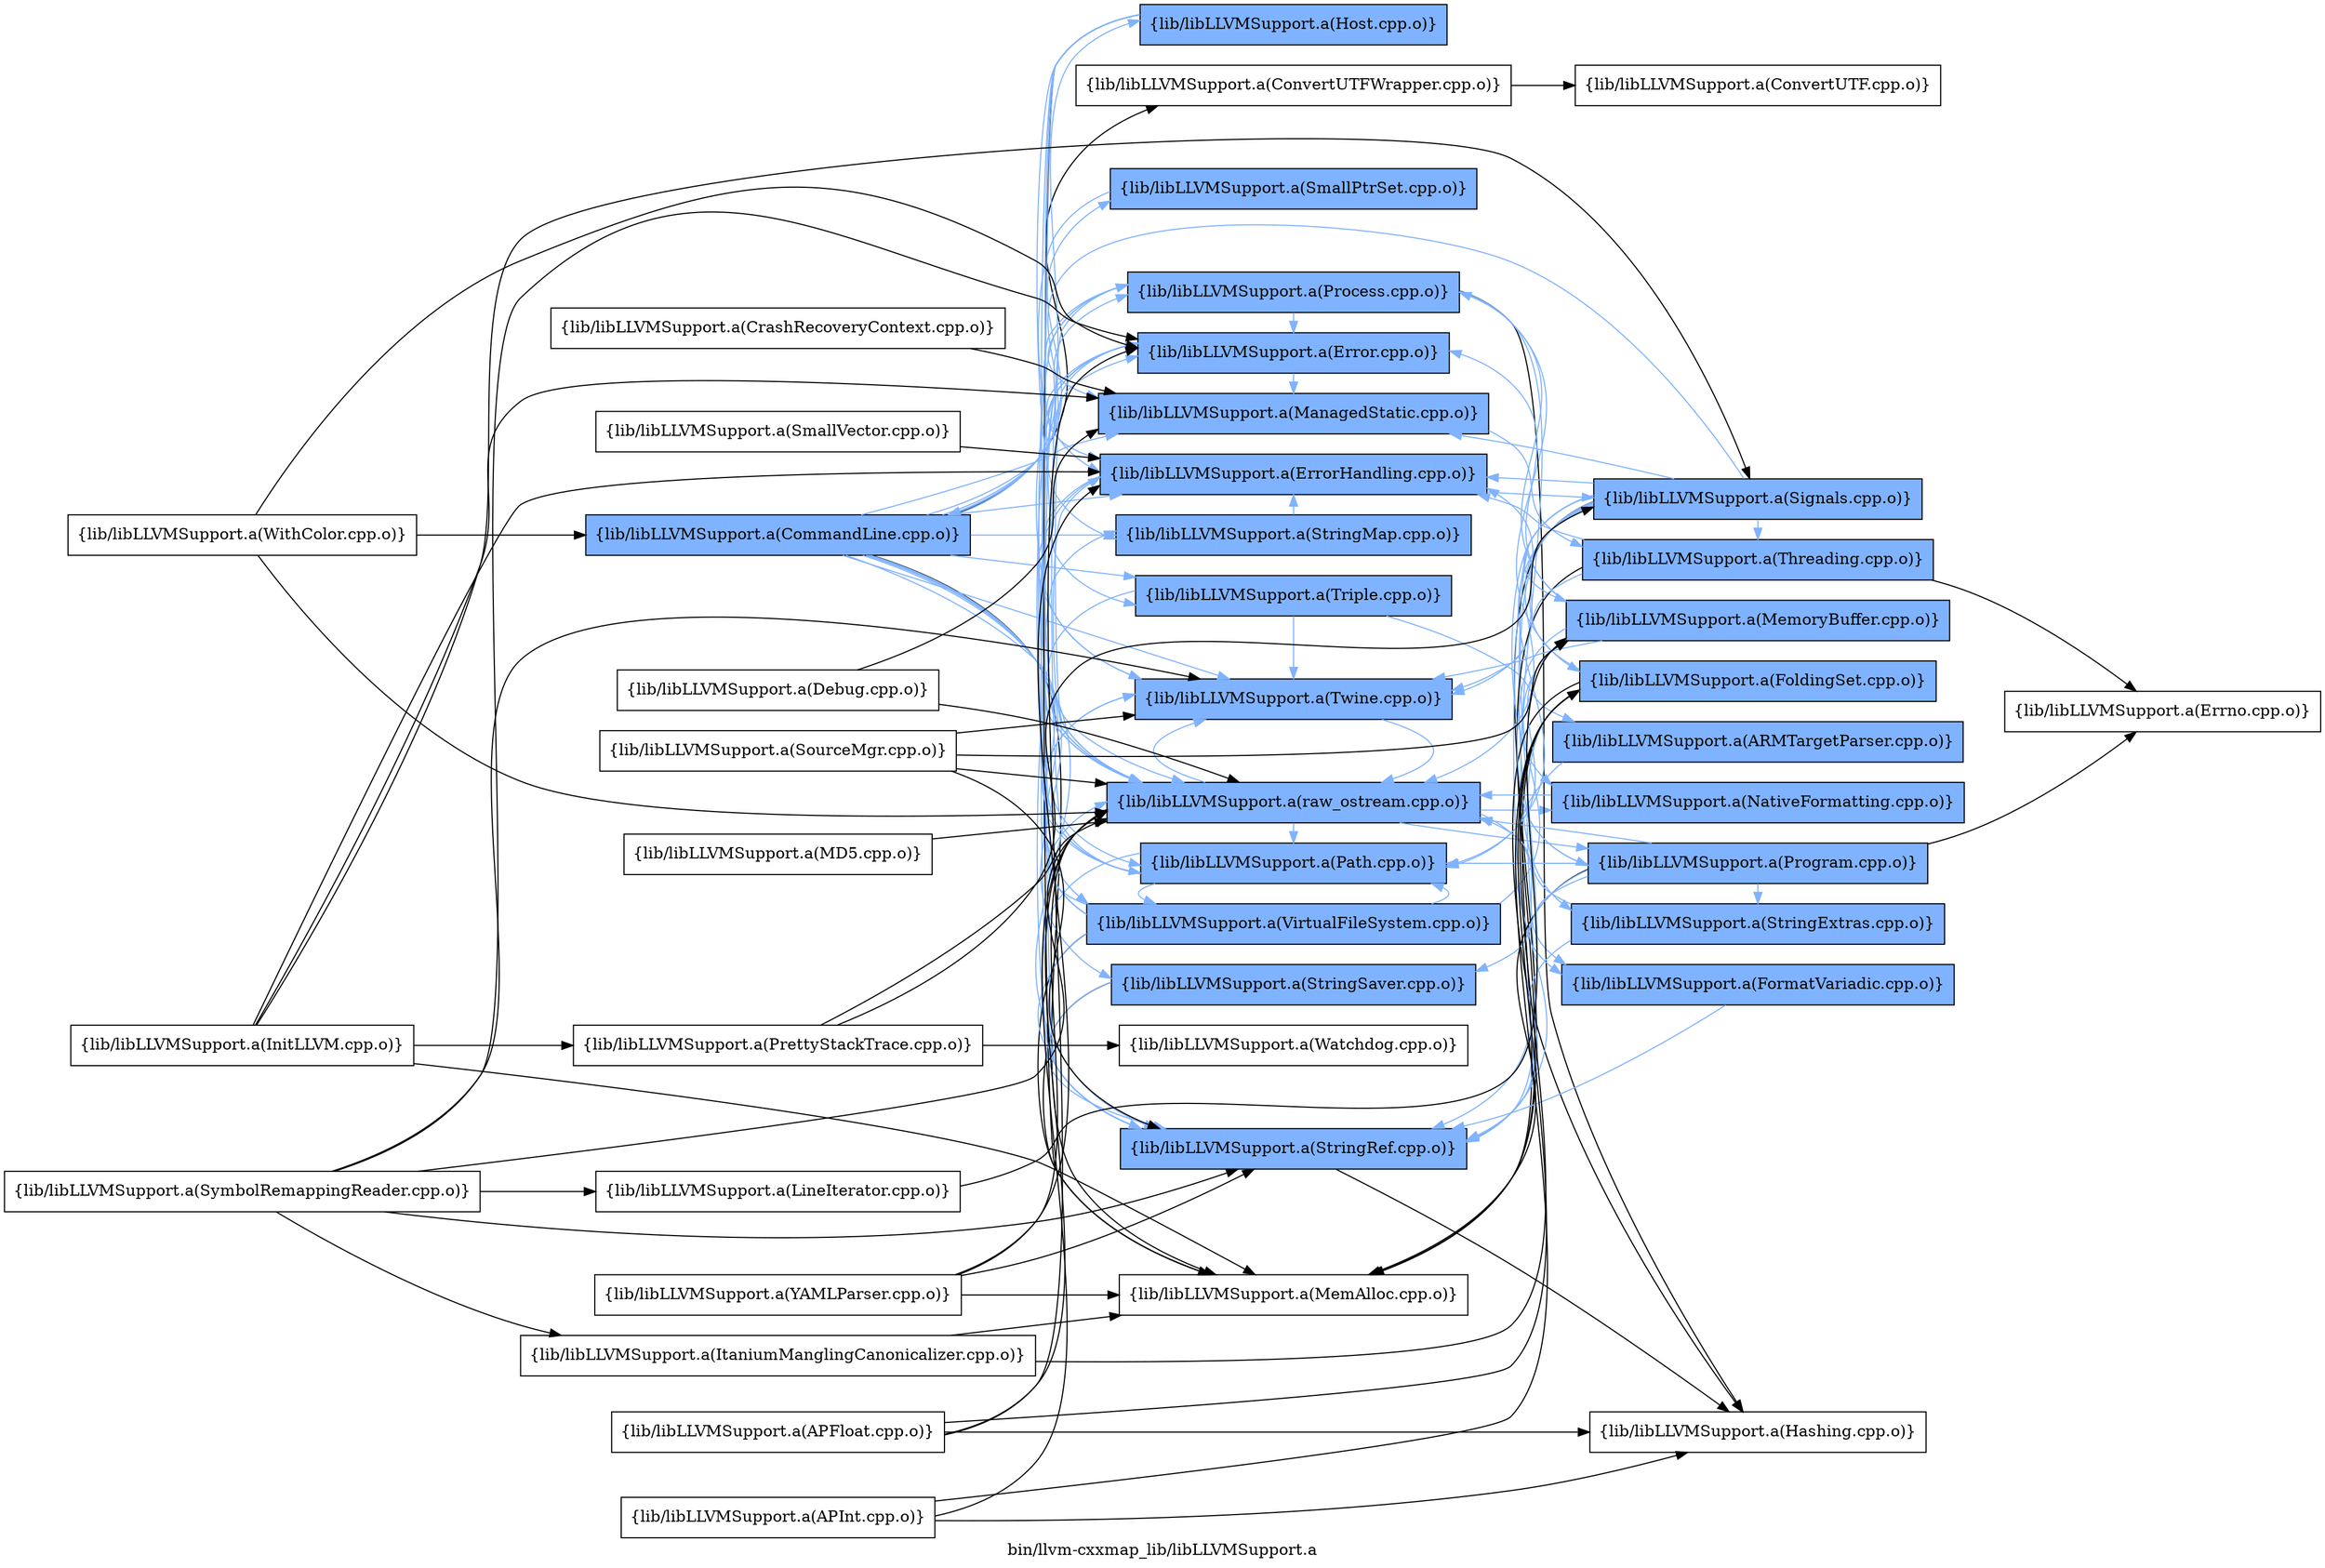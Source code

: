 digraph "bin/llvm-cxxmap_lib/libLLVMSupport.a" {
	label="bin/llvm-cxxmap_lib/libLLVMSupport.a";
	rankdir=LR;
	{ rank=same; Node0x55a947283bc8;  }
	{ rank=same; Node0x55a947283c68; Node0x55a947284d98; Node0x55a9472832b8; Node0x55a947283fd8; Node0x55a947284c58; Node0x55a947284c08; Node0x55a947283308; Node0x55a947284028; Node0x55a9472844d8; Node0x55a947283b28; Node0x55a947284b68; Node0x55a947282868; Node0x55a947283768; Node0x55a9472840c8; Node0x55a947284398; Node0x55a947283948;  }
	{ rank=same; Node0x55a947284ac8; Node0x55a947283c18; Node0x55a947284b18; Node0x55a947282fe8; Node0x55a947283808; Node0x55a947284488; Node0x55a9472830d8; Node0x55a9472831c8; Node0x55a9472847a8; Node0x55a947284e38; Node0x55a947283e98;  }
	{ rank=same; Node0x55a947283bc8;  }
	{ rank=same; Node0x55a947283c68; Node0x55a947284d98; Node0x55a9472832b8; Node0x55a947283fd8; Node0x55a947284c58; Node0x55a947284c08; Node0x55a947283308; Node0x55a947284028; Node0x55a9472844d8; Node0x55a947283b28; Node0x55a947284b68; Node0x55a947282868; Node0x55a947283768; Node0x55a9472840c8; Node0x55a947284398; Node0x55a947283948;  }
	{ rank=same; Node0x55a947284ac8; Node0x55a947283c18; Node0x55a947284b18; Node0x55a947282fe8; Node0x55a947283808; Node0x55a947284488; Node0x55a9472830d8; Node0x55a9472831c8; Node0x55a9472847a8; Node0x55a947284e38; Node0x55a947283e98;  }

	Node0x55a947283bc8 [shape=record,shape=box,group=1,style=filled,fillcolor="0.600000 0.5 1",label="{lib/libLLVMSupport.a(CommandLine.cpp.o)}"];
	Node0x55a947283bc8 -> Node0x55a947283c68;
	Node0x55a947283bc8 -> Node0x55a947284d98[color="0.600000 0.5 1"];
	Node0x55a947283bc8 -> Node0x55a9472832b8[color="0.600000 0.5 1"];
	Node0x55a947283bc8 -> Node0x55a947283fd8[color="0.600000 0.5 1"];
	Node0x55a947283bc8 -> Node0x55a947284c58;
	Node0x55a947283bc8 -> Node0x55a947284c08[color="0.600000 0.5 1"];
	Node0x55a947283bc8 -> Node0x55a947283308[color="0.600000 0.5 1"];
	Node0x55a947283bc8 -> Node0x55a947284028[color="0.600000 0.5 1"];
	Node0x55a947283bc8 -> Node0x55a9472844d8[color="0.600000 0.5 1"];
	Node0x55a947283bc8 -> Node0x55a947283b28[color="0.600000 0.5 1"];
	Node0x55a947283bc8 -> Node0x55a947284b68[color="0.600000 0.5 1"];
	Node0x55a947283bc8 -> Node0x55a947282868[color="0.600000 0.5 1"];
	Node0x55a947283bc8 -> Node0x55a947283768[color="0.600000 0.5 1"];
	Node0x55a947283bc8 -> Node0x55a9472840c8[color="0.600000 0.5 1"];
	Node0x55a947283bc8 -> Node0x55a947284398[color="0.600000 0.5 1"];
	Node0x55a947283bc8 -> Node0x55a947283948[color="0.600000 0.5 1"];
	Node0x55a947284d98 [shape=record,shape=box,group=1,style=filled,fillcolor="0.600000 0.5 1",label="{lib/libLLVMSupport.a(Error.cpp.o)}"];
	Node0x55a947284d98 -> Node0x55a9472832b8[color="0.600000 0.5 1"];
	Node0x55a947284d98 -> Node0x55a947283fd8[color="0.600000 0.5 1"];
	Node0x55a947284d98 -> Node0x55a947284b68[color="0.600000 0.5 1"];
	Node0x55a947284d98 -> Node0x55a947283768[color="0.600000 0.5 1"];
	Node0x55a947284cf8 [shape=record,shape=box,group=0,label="{lib/libLLVMSupport.a(InitLLVM.cpp.o)}"];
	Node0x55a947284cf8 -> Node0x55a9472832b8;
	Node0x55a947284cf8 -> Node0x55a947283fd8;
	Node0x55a947284cf8 -> Node0x55a947284c58;
	Node0x55a947284cf8 -> Node0x55a947282908;
	Node0x55a947284cf8 -> Node0x55a947283c18;
	Node0x55a947284708 [shape=record,shape=box,group=0,label="{lib/libLLVMSupport.a(ItaniumManglingCanonicalizer.cpp.o)}"];
	Node0x55a947284708 -> Node0x55a947282fe8;
	Node0x55a947284708 -> Node0x55a947284c58;
	Node0x55a9472835d8 [shape=record,shape=box,group=0,label="{lib/libLLVMSupport.a(LineIterator.cpp.o)}"];
	Node0x55a9472835d8 -> Node0x55a9472830d8;
	Node0x55a947284c58 [shape=record,shape=box,group=0,label="{lib/libLLVMSupport.a(MemAlloc.cpp.o)}"];
	Node0x55a9472830d8 [shape=record,shape=box,group=1,style=filled,fillcolor="0.600000 0.5 1",label="{lib/libLLVMSupport.a(MemoryBuffer.cpp.o)}"];
	Node0x55a9472830d8 -> Node0x55a947284d98[color="0.600000 0.5 1"];
	Node0x55a9472830d8 -> Node0x55a947284b68[color="0.600000 0.5 1"];
	Node0x55a9472830d8 -> Node0x55a947284398[color="0.600000 0.5 1"];
	Node0x55a9472830d8 -> Node0x55a947283948[color="0.600000 0.5 1"];
	Node0x55a9472830d8 -> Node0x55a947284e38[color="0.600000 0.5 1"];
	Node0x55a947284c08 [shape=record,shape=box,group=1,style=filled,fillcolor="0.600000 0.5 1",label="{lib/libLLVMSupport.a(SmallPtrSet.cpp.o)}"];
	Node0x55a947284c08 -> Node0x55a9472832b8[color="0.600000 0.5 1"];
	Node0x55a9472844d8 [shape=record,shape=box,group=1,style=filled,fillcolor="0.600000 0.5 1",label="{lib/libLLVMSupport.a(StringRef.cpp.o)}"];
	Node0x55a9472844d8 -> Node0x55a947284d98[color="0.600000 0.5 1"];
	Node0x55a9472844d8 -> Node0x55a947282fe8[color="0.600000 0.5 1"];
	Node0x55a9472844d8 -> Node0x55a947283808;
	Node0x55a947282e08 [shape=record,shape=box,group=0,label="{lib/libLLVMSupport.a(SymbolRemappingReader.cpp.o)}"];
	Node0x55a947282e08 -> Node0x55a947284d98;
	Node0x55a947282e08 -> Node0x55a947284708;
	Node0x55a947282e08 -> Node0x55a9472835d8;
	Node0x55a947282e08 -> Node0x55a9472844d8;
	Node0x55a947282e08 -> Node0x55a947284b68;
	Node0x55a947282e08 -> Node0x55a947283768;
	Node0x55a947284b68 [shape=record,shape=box,group=1,style=filled,fillcolor="0.600000 0.5 1",label="{lib/libLLVMSupport.a(Twine.cpp.o)}"];
	Node0x55a947284b68 -> Node0x55a947283768[color="0.600000 0.5 1"];
	Node0x55a947284f78 [shape=record,shape=box,group=0,label="{lib/libLLVMSupport.a(WithColor.cpp.o)}"];
	Node0x55a947284f78 -> Node0x55a947283bc8;
	Node0x55a947284f78 -> Node0x55a947284d98;
	Node0x55a947284f78 -> Node0x55a947283768;
	Node0x55a947283768 [shape=record,shape=box,group=1,style=filled,fillcolor="0.600000 0.5 1",label="{lib/libLLVMSupport.a(raw_ostream.cpp.o)}"];
	Node0x55a947283768 -> Node0x55a947284d98[color="0.600000 0.5 1"];
	Node0x55a947283768 -> Node0x55a9472832b8[color="0.600000 0.5 1"];
	Node0x55a947283768 -> Node0x55a947284b68[color="0.600000 0.5 1"];
	Node0x55a947283768 -> Node0x55a9472831c8[color="0.600000 0.5 1"];
	Node0x55a947283768 -> Node0x55a9472847a8[color="0.600000 0.5 1"];
	Node0x55a947283768 -> Node0x55a947284398[color="0.600000 0.5 1"];
	Node0x55a947283768 -> Node0x55a947283948[color="0.600000 0.5 1"];
	Node0x55a947283768 -> Node0x55a947284e38[color="0.600000 0.5 1"];
	Node0x55a947283c68 [shape=record,shape=box,group=0,label="{lib/libLLVMSupport.a(ConvertUTFWrapper.cpp.o)}"];
	Node0x55a947283c68 -> Node0x55a947284ac8;
	Node0x55a9472832b8 [shape=record,shape=box,group=1,style=filled,fillcolor="0.600000 0.5 1",label="{lib/libLLVMSupport.a(ErrorHandling.cpp.o)}"];
	Node0x55a9472832b8 -> Node0x55a947284b68[color="0.600000 0.5 1"];
	Node0x55a9472832b8 -> Node0x55a947283768[color="0.600000 0.5 1"];
	Node0x55a9472832b8 -> Node0x55a947283c18[color="0.600000 0.5 1"];
	Node0x55a947283fd8 [shape=record,shape=box,group=1,style=filled,fillcolor="0.600000 0.5 1",label="{lib/libLLVMSupport.a(ManagedStatic.cpp.o)}"];
	Node0x55a947283fd8 -> Node0x55a947284b18[color="0.600000 0.5 1"];
	Node0x55a947283308 [shape=record,shape=box,group=1,style=filled,fillcolor="0.600000 0.5 1",label="{lib/libLLVMSupport.a(StringMap.cpp.o)}"];
	Node0x55a947283308 -> Node0x55a9472832b8[color="0.600000 0.5 1"];
	Node0x55a947284028 [shape=record,shape=box,group=1,style=filled,fillcolor="0.600000 0.5 1",label="{lib/libLLVMSupport.a(StringSaver.cpp.o)}"];
	Node0x55a947284028 -> Node0x55a947284c58;
	Node0x55a947284028 -> Node0x55a9472844d8[color="0.600000 0.5 1"];
	Node0x55a947283b28 [shape=record,shape=box,group=1,style=filled,fillcolor="0.600000 0.5 1",label="{lib/libLLVMSupport.a(Triple.cpp.o)}"];
	Node0x55a947283b28 -> Node0x55a9472844d8[color="0.600000 0.5 1"];
	Node0x55a947283b28 -> Node0x55a947284488[color="0.600000 0.5 1"];
	Node0x55a947283b28 -> Node0x55a947284b68[color="0.600000 0.5 1"];
	Node0x55a947282868 [shape=record,shape=box,group=1,style=filled,fillcolor="0.600000 0.5 1",label="{lib/libLLVMSupport.a(VirtualFileSystem.cpp.o)}"];
	Node0x55a947282868 -> Node0x55a947284d98[color="0.600000 0.5 1"];
	Node0x55a947282868 -> Node0x55a947284c58;
	Node0x55a947282868 -> Node0x55a9472830d8[color="0.600000 0.5 1"];
	Node0x55a947282868 -> Node0x55a947283308[color="0.600000 0.5 1"];
	Node0x55a947282868 -> Node0x55a9472844d8[color="0.600000 0.5 1"];
	Node0x55a947282868 -> Node0x55a947284b68[color="0.600000 0.5 1"];
	Node0x55a947282868 -> Node0x55a947283768[color="0.600000 0.5 1"];
	Node0x55a947282868 -> Node0x55a947284398[color="0.600000 0.5 1"];
	Node0x55a9472840c8 [shape=record,shape=box,group=1,style=filled,fillcolor="0.600000 0.5 1",label="{lib/libLLVMSupport.a(Host.cpp.o)}"];
	Node0x55a9472840c8 -> Node0x55a947284c58;
	Node0x55a9472840c8 -> Node0x55a947283308[color="0.600000 0.5 1"];
	Node0x55a9472840c8 -> Node0x55a9472844d8[color="0.600000 0.5 1"];
	Node0x55a9472840c8 -> Node0x55a947283b28[color="0.600000 0.5 1"];
	Node0x55a9472840c8 -> Node0x55a947283768[color="0.600000 0.5 1"];
	Node0x55a947284398 [shape=record,shape=box,group=1,style=filled,fillcolor="0.600000 0.5 1",label="{lib/libLLVMSupport.a(Path.cpp.o)}"];
	Node0x55a947284398 -> Node0x55a947284d98[color="0.600000 0.5 1"];
	Node0x55a947284398 -> Node0x55a9472844d8[color="0.600000 0.5 1"];
	Node0x55a947284398 -> Node0x55a947284b68[color="0.600000 0.5 1"];
	Node0x55a947284398 -> Node0x55a947282868[color="0.600000 0.5 1"];
	Node0x55a947284398 -> Node0x55a947283948[color="0.600000 0.5 1"];
	Node0x55a947283948 [shape=record,shape=box,group=1,style=filled,fillcolor="0.600000 0.5 1",label="{lib/libLLVMSupport.a(Process.cpp.o)}"];
	Node0x55a947283948 -> Node0x55a947284d98[color="0.600000 0.5 1"];
	Node0x55a947283948 -> Node0x55a947282fe8[color="0.600000 0.5 1"];
	Node0x55a947283948 -> Node0x55a947283808;
	Node0x55a947283948 -> Node0x55a947283fd8[color="0.600000 0.5 1"];
	Node0x55a947283948 -> Node0x55a947284398[color="0.600000 0.5 1"];
	Node0x55a947283948 -> Node0x55a947283e98[color="0.600000 0.5 1"];
	Node0x55a947284ac8 [shape=record,shape=box,group=0,label="{lib/libLLVMSupport.a(ConvertUTF.cpp.o)}"];
	Node0x55a947283c18 [shape=record,shape=box,group=1,style=filled,fillcolor="0.600000 0.5 1",label="{lib/libLLVMSupport.a(Signals.cpp.o)}"];
	Node0x55a947283c18 -> Node0x55a947283bc8[color="0.600000 0.5 1"];
	Node0x55a947283c18 -> Node0x55a9472832b8[color="0.600000 0.5 1"];
	Node0x55a947283c18 -> Node0x55a947283fd8[color="0.600000 0.5 1"];
	Node0x55a947283c18 -> Node0x55a947284c58;
	Node0x55a947283c18 -> Node0x55a9472830d8[color="0.600000 0.5 1"];
	Node0x55a947283c18 -> Node0x55a9472844d8[color="0.600000 0.5 1"];
	Node0x55a947283c18 -> Node0x55a947284b68[color="0.600000 0.5 1"];
	Node0x55a947283c18 -> Node0x55a947283768[color="0.600000 0.5 1"];
	Node0x55a947283c18 -> Node0x55a9472831c8[color="0.600000 0.5 1"];
	Node0x55a947283c18 -> Node0x55a9472847a8[color="0.600000 0.5 1"];
	Node0x55a947283c18 -> Node0x55a947284398[color="0.600000 0.5 1"];
	Node0x55a947283c18 -> Node0x55a947284e38[color="0.600000 0.5 1"];
	Node0x55a947283c18 -> Node0x55a947284b18[color="0.600000 0.5 1"];
	Node0x55a947284578 [shape=record,shape=box,group=0,label="{lib/libLLVMSupport.a(Debug.cpp.o)}"];
	Node0x55a947284578 -> Node0x55a947283fd8;
	Node0x55a947284578 -> Node0x55a947283768;
	Node0x55a947282908 [shape=record,shape=box,group=0,label="{lib/libLLVMSupport.a(PrettyStackTrace.cpp.o)}"];
	Node0x55a947282908 -> Node0x55a947283768;
	Node0x55a947282908 -> Node0x55a947283c18;
	Node0x55a947282908 -> Node0x55a947283cb8;
	Node0x55a947282fe8 [shape=record,shape=box,group=1,style=filled,fillcolor="0.600000 0.5 1",label="{lib/libLLVMSupport.a(FoldingSet.cpp.o)}"];
	Node0x55a947282fe8 -> Node0x55a9472832b8[color="0.600000 0.5 1"];
	Node0x55a947282fe8 -> Node0x55a947283808;
	Node0x55a947282fe8 -> Node0x55a947284c58;
	Node0x55a947283808 [shape=record,shape=box,group=0,label="{lib/libLLVMSupport.a(Hashing.cpp.o)}"];
	Node0x55a947284b18 [shape=record,shape=box,group=1,style=filled,fillcolor="0.600000 0.5 1",label="{lib/libLLVMSupport.a(Threading.cpp.o)}"];
	Node0x55a947284b18 -> Node0x55a9472832b8[color="0.600000 0.5 1"];
	Node0x55a947284b18 -> Node0x55a947284c58;
	Node0x55a947284b18 -> Node0x55a947284b68[color="0.600000 0.5 1"];
	Node0x55a947284b18 -> Node0x55a947283498;
	Node0x55a947284e38 [shape=record,shape=box,group=1,style=filled,fillcolor="0.600000 0.5 1",label="{lib/libLLVMSupport.a(Program.cpp.o)}"];
	Node0x55a947284e38 -> Node0x55a947284c58;
	Node0x55a947284e38 -> Node0x55a947284028[color="0.600000 0.5 1"];
	Node0x55a947284e38 -> Node0x55a9472844d8[color="0.600000 0.5 1"];
	Node0x55a947284e38 -> Node0x55a947283768[color="0.600000 0.5 1"];
	Node0x55a947284e38 -> Node0x55a947284398[color="0.600000 0.5 1"];
	Node0x55a947284e38 -> Node0x55a947283e98[color="0.600000 0.5 1"];
	Node0x55a947284e38 -> Node0x55a947283498;
	Node0x55a947283cb8 [shape=record,shape=box,group=0,label="{lib/libLLVMSupport.a(Watchdog.cpp.o)}"];
	Node0x55a947283038 [shape=record,shape=box,group=0,label="{lib/libLLVMSupport.a(SmallVector.cpp.o)}"];
	Node0x55a947283038 -> Node0x55a9472832b8;
	Node0x55a947284758 [shape=record,shape=box,group=0,label="{lib/libLLVMSupport.a(APFloat.cpp.o)}"];
	Node0x55a947284758 -> Node0x55a947284d98;
	Node0x55a947284758 -> Node0x55a947282fe8;
	Node0x55a947284758 -> Node0x55a947283808;
	Node0x55a947284758 -> Node0x55a947283768;
	Node0x55a947282bd8 [shape=record,shape=box,group=0,label="{lib/libLLVMSupport.a(APInt.cpp.o)}"];
	Node0x55a947282bd8 -> Node0x55a947282fe8;
	Node0x55a947282bd8 -> Node0x55a947283808;
	Node0x55a947282bd8 -> Node0x55a947283768;
	Node0x55a947284488 [shape=record,shape=box,group=1,style=filled,fillcolor="0.600000 0.5 1",label="{lib/libLLVMSupport.a(ARMTargetParser.cpp.o)}"];
	Node0x55a947284488 -> Node0x55a9472844d8[color="0.600000 0.5 1"];
	Node0x55a947284988 [shape=record,shape=box,group=0,label="{lib/libLLVMSupport.a(SourceMgr.cpp.o)}"];
	Node0x55a947284988 -> Node0x55a9472830d8;
	Node0x55a947284988 -> Node0x55a9472844d8;
	Node0x55a947284988 -> Node0x55a947284b68;
	Node0x55a947284988 -> Node0x55a947283768;
	Node0x55a947283df8 [shape=record,shape=box,group=0,label="{lib/libLLVMSupport.a(YAMLParser.cpp.o)}"];
	Node0x55a947283df8 -> Node0x55a9472832b8;
	Node0x55a947283df8 -> Node0x55a947284c58;
	Node0x55a947283df8 -> Node0x55a9472844d8;
	Node0x55a947283df8 -> Node0x55a947283768;
	Node0x55a9472831c8 [shape=record,shape=box,group=1,style=filled,fillcolor="0.600000 0.5 1",label="{lib/libLLVMSupport.a(NativeFormatting.cpp.o)}"];
	Node0x55a9472831c8 -> Node0x55a947283768[color="0.600000 0.5 1"];
	Node0x55a9472847a8 [shape=record,shape=box,group=1,style=filled,fillcolor="0.600000 0.5 1",label="{lib/libLLVMSupport.a(FormatVariadic.cpp.o)}"];
	Node0x55a9472847a8 -> Node0x55a9472844d8[color="0.600000 0.5 1"];
	Node0x55a947283d08 [shape=record,shape=box,group=0,label="{lib/libLLVMSupport.a(MD5.cpp.o)}"];
	Node0x55a947283d08 -> Node0x55a947283768;
	Node0x55a947283e98 [shape=record,shape=box,group=1,style=filled,fillcolor="0.600000 0.5 1",label="{lib/libLLVMSupport.a(StringExtras.cpp.o)}"];
	Node0x55a947283e98 -> Node0x55a9472844d8[color="0.600000 0.5 1"];
	Node0x55a947283e98 -> Node0x55a947283768[color="0.600000 0.5 1"];
	Node0x55a947284528 [shape=record,shape=box,group=0,label="{lib/libLLVMSupport.a(CrashRecoveryContext.cpp.o)}"];
	Node0x55a947284528 -> Node0x55a947283fd8;
	Node0x55a947283498 [shape=record,shape=box,group=0,label="{lib/libLLVMSupport.a(Errno.cpp.o)}"];
}
